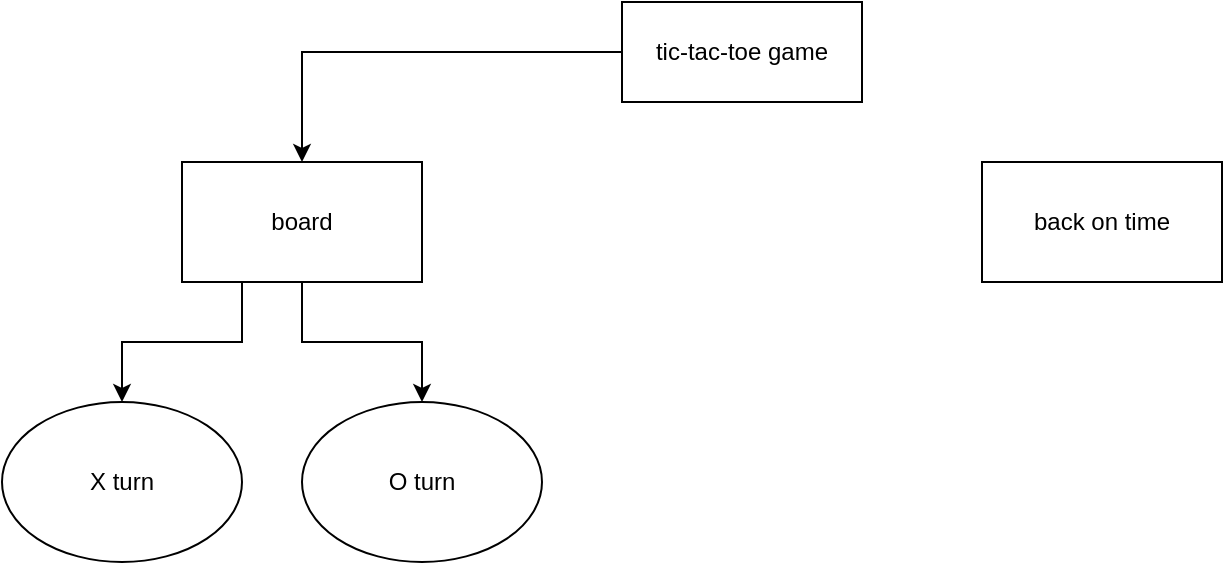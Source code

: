<mxfile version="15.5.4" type="github">
  <diagram id="0_3UglDZoz0hMkn-RKcs" name="Page-1">
    <mxGraphModel dx="782" dy="436" grid="1" gridSize="10" guides="1" tooltips="1" connect="1" arrows="1" fold="1" page="1" pageScale="1" pageWidth="827" pageHeight="1169" math="0" shadow="0">
      <root>
        <mxCell id="0" />
        <mxCell id="1" parent="0" />
        <mxCell id="yKiBgrRsTHylteYTUkuY-1" value="&amp;nbsp;tic-tac-toe game&amp;nbsp;" style="rounded=0;whiteSpace=wrap;html=1;" vertex="1" parent="1">
          <mxGeometry x="310" y="30" width="120" height="50" as="geometry" />
        </mxCell>
        <mxCell id="yKiBgrRsTHylteYTUkuY-8" style="edgeStyle=orthogonalEdgeStyle;rounded=0;orthogonalLoop=1;jettySize=auto;html=1;entryX=0.5;entryY=0;entryDx=0;entryDy=0;" edge="1" parent="1" source="yKiBgrRsTHylteYTUkuY-2" target="yKiBgrRsTHylteYTUkuY-5">
          <mxGeometry relative="1" as="geometry" />
        </mxCell>
        <mxCell id="yKiBgrRsTHylteYTUkuY-9" style="edgeStyle=orthogonalEdgeStyle;rounded=0;orthogonalLoop=1;jettySize=auto;html=1;exitX=0.25;exitY=1;exitDx=0;exitDy=0;entryX=0.5;entryY=0;entryDx=0;entryDy=0;" edge="1" parent="1" source="yKiBgrRsTHylteYTUkuY-2" target="yKiBgrRsTHylteYTUkuY-4">
          <mxGeometry relative="1" as="geometry" />
        </mxCell>
        <mxCell id="yKiBgrRsTHylteYTUkuY-2" value="board" style="rounded=0;whiteSpace=wrap;html=1;" vertex="1" parent="1">
          <mxGeometry x="90" y="110" width="120" height="60" as="geometry" />
        </mxCell>
        <mxCell id="yKiBgrRsTHylteYTUkuY-3" value="" style="endArrow=classic;html=1;rounded=0;exitX=0;exitY=0.5;exitDx=0;exitDy=0;entryX=0.5;entryY=0;entryDx=0;entryDy=0;" edge="1" parent="1" source="yKiBgrRsTHylteYTUkuY-1" target="yKiBgrRsTHylteYTUkuY-2">
          <mxGeometry width="50" height="50" relative="1" as="geometry">
            <mxPoint x="380" y="250" as="sourcePoint" />
            <mxPoint x="430" y="200" as="targetPoint" />
            <Array as="points">
              <mxPoint x="150" y="55" />
            </Array>
          </mxGeometry>
        </mxCell>
        <mxCell id="yKiBgrRsTHylteYTUkuY-4" value="X turn" style="ellipse;whiteSpace=wrap;html=1;" vertex="1" parent="1">
          <mxGeometry y="230" width="120" height="80" as="geometry" />
        </mxCell>
        <mxCell id="yKiBgrRsTHylteYTUkuY-5" value="O turn" style="ellipse;whiteSpace=wrap;html=1;" vertex="1" parent="1">
          <mxGeometry x="150" y="230" width="120" height="80" as="geometry" />
        </mxCell>
        <mxCell id="yKiBgrRsTHylteYTUkuY-12" value="back on time" style="rounded=0;whiteSpace=wrap;html=1;" vertex="1" parent="1">
          <mxGeometry x="490" y="110" width="120" height="60" as="geometry" />
        </mxCell>
      </root>
    </mxGraphModel>
  </diagram>
</mxfile>
